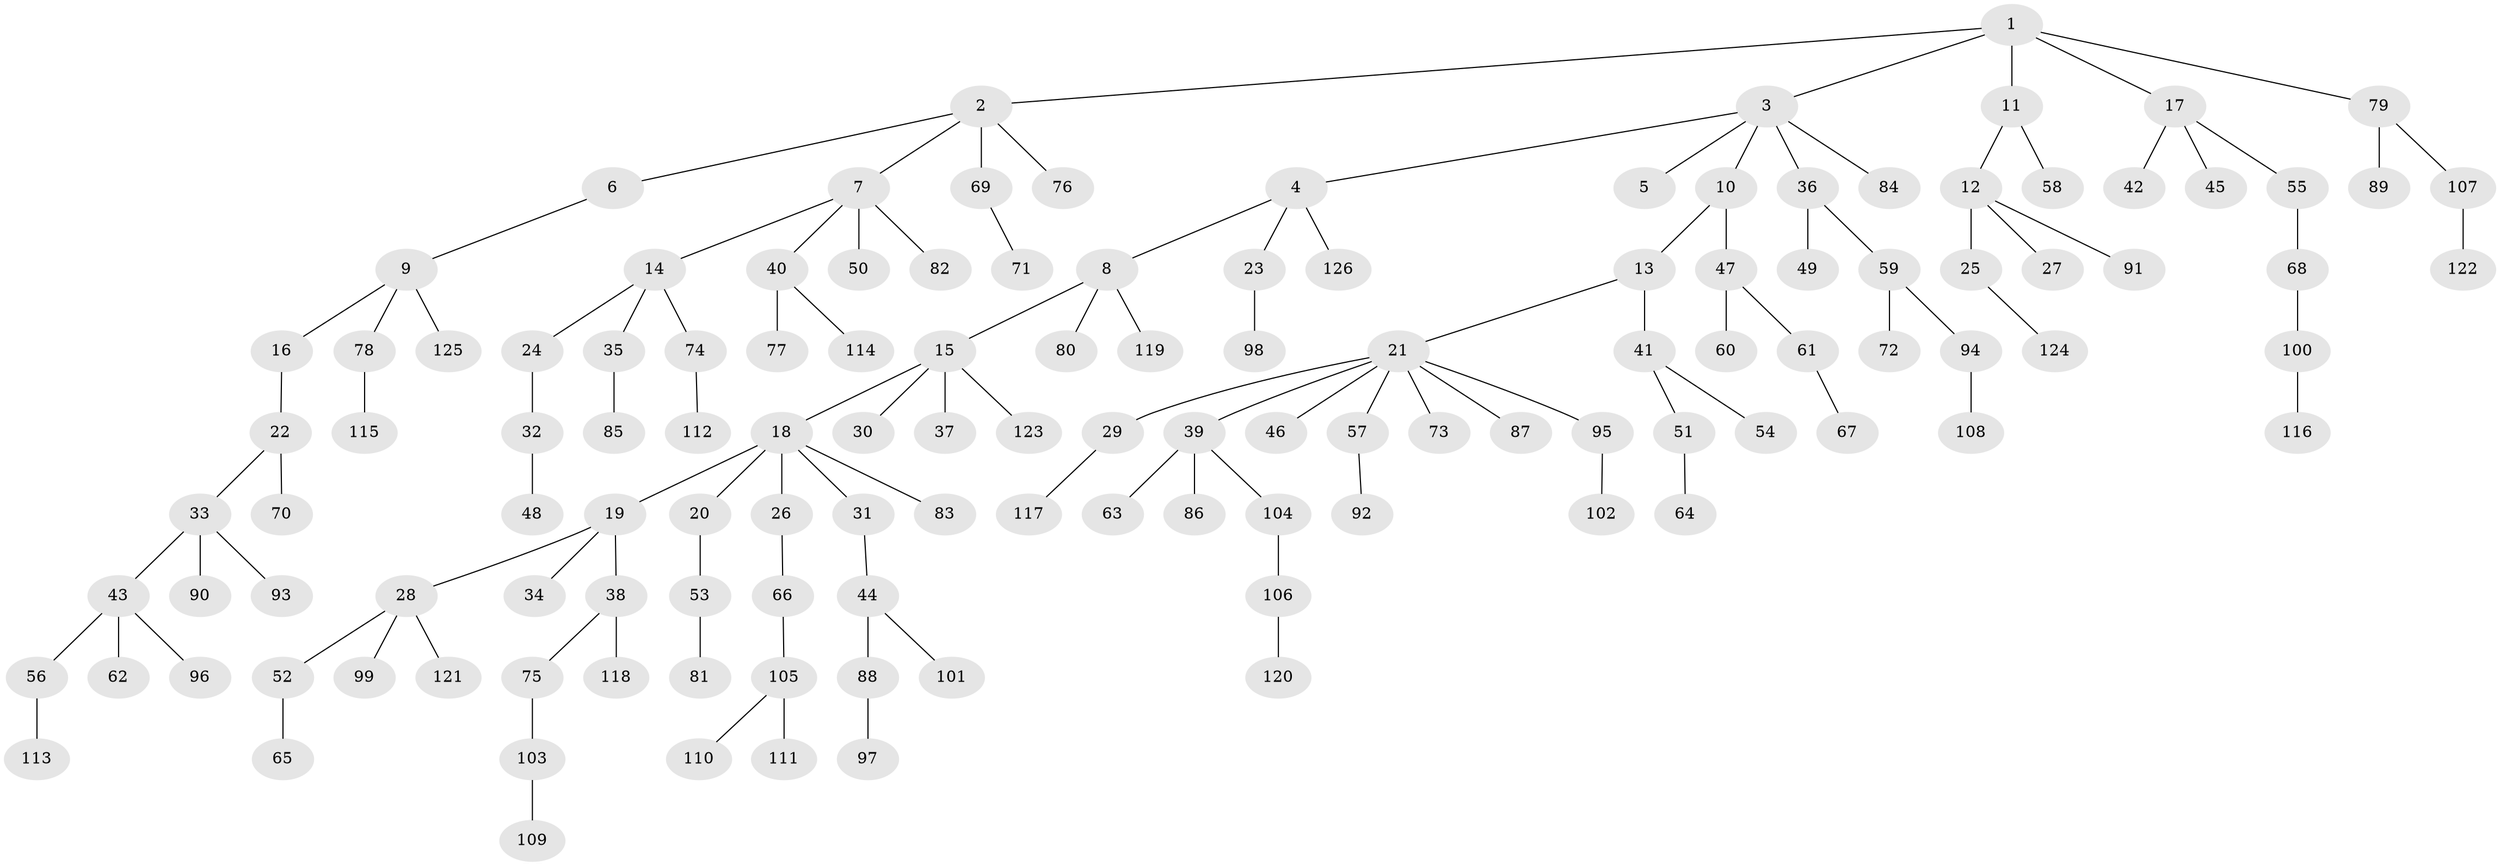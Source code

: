 // coarse degree distribution, {8: 0.015873015873015872, 3: 0.1111111111111111, 1: 0.5555555555555556, 2: 0.19047619047619047, 4: 0.07936507936507936, 5: 0.031746031746031744, 6: 0.015873015873015872}
// Generated by graph-tools (version 1.1) at 2025/46/03/06/25 01:46:56]
// undirected, 126 vertices, 125 edges
graph export_dot {
graph [start="1"]
  node [color=gray90,style=filled];
  1;
  2;
  3;
  4;
  5;
  6;
  7;
  8;
  9;
  10;
  11;
  12;
  13;
  14;
  15;
  16;
  17;
  18;
  19;
  20;
  21;
  22;
  23;
  24;
  25;
  26;
  27;
  28;
  29;
  30;
  31;
  32;
  33;
  34;
  35;
  36;
  37;
  38;
  39;
  40;
  41;
  42;
  43;
  44;
  45;
  46;
  47;
  48;
  49;
  50;
  51;
  52;
  53;
  54;
  55;
  56;
  57;
  58;
  59;
  60;
  61;
  62;
  63;
  64;
  65;
  66;
  67;
  68;
  69;
  70;
  71;
  72;
  73;
  74;
  75;
  76;
  77;
  78;
  79;
  80;
  81;
  82;
  83;
  84;
  85;
  86;
  87;
  88;
  89;
  90;
  91;
  92;
  93;
  94;
  95;
  96;
  97;
  98;
  99;
  100;
  101;
  102;
  103;
  104;
  105;
  106;
  107;
  108;
  109;
  110;
  111;
  112;
  113;
  114;
  115;
  116;
  117;
  118;
  119;
  120;
  121;
  122;
  123;
  124;
  125;
  126;
  1 -- 2;
  1 -- 3;
  1 -- 11;
  1 -- 17;
  1 -- 79;
  2 -- 6;
  2 -- 7;
  2 -- 69;
  2 -- 76;
  3 -- 4;
  3 -- 5;
  3 -- 10;
  3 -- 36;
  3 -- 84;
  4 -- 8;
  4 -- 23;
  4 -- 126;
  6 -- 9;
  7 -- 14;
  7 -- 40;
  7 -- 50;
  7 -- 82;
  8 -- 15;
  8 -- 80;
  8 -- 119;
  9 -- 16;
  9 -- 78;
  9 -- 125;
  10 -- 13;
  10 -- 47;
  11 -- 12;
  11 -- 58;
  12 -- 25;
  12 -- 27;
  12 -- 91;
  13 -- 21;
  13 -- 41;
  14 -- 24;
  14 -- 35;
  14 -- 74;
  15 -- 18;
  15 -- 30;
  15 -- 37;
  15 -- 123;
  16 -- 22;
  17 -- 42;
  17 -- 45;
  17 -- 55;
  18 -- 19;
  18 -- 20;
  18 -- 26;
  18 -- 31;
  18 -- 83;
  19 -- 28;
  19 -- 34;
  19 -- 38;
  20 -- 53;
  21 -- 29;
  21 -- 39;
  21 -- 46;
  21 -- 57;
  21 -- 73;
  21 -- 87;
  21 -- 95;
  22 -- 33;
  22 -- 70;
  23 -- 98;
  24 -- 32;
  25 -- 124;
  26 -- 66;
  28 -- 52;
  28 -- 99;
  28 -- 121;
  29 -- 117;
  31 -- 44;
  32 -- 48;
  33 -- 43;
  33 -- 90;
  33 -- 93;
  35 -- 85;
  36 -- 49;
  36 -- 59;
  38 -- 75;
  38 -- 118;
  39 -- 63;
  39 -- 86;
  39 -- 104;
  40 -- 77;
  40 -- 114;
  41 -- 51;
  41 -- 54;
  43 -- 56;
  43 -- 62;
  43 -- 96;
  44 -- 88;
  44 -- 101;
  47 -- 60;
  47 -- 61;
  51 -- 64;
  52 -- 65;
  53 -- 81;
  55 -- 68;
  56 -- 113;
  57 -- 92;
  59 -- 72;
  59 -- 94;
  61 -- 67;
  66 -- 105;
  68 -- 100;
  69 -- 71;
  74 -- 112;
  75 -- 103;
  78 -- 115;
  79 -- 89;
  79 -- 107;
  88 -- 97;
  94 -- 108;
  95 -- 102;
  100 -- 116;
  103 -- 109;
  104 -- 106;
  105 -- 110;
  105 -- 111;
  106 -- 120;
  107 -- 122;
}

